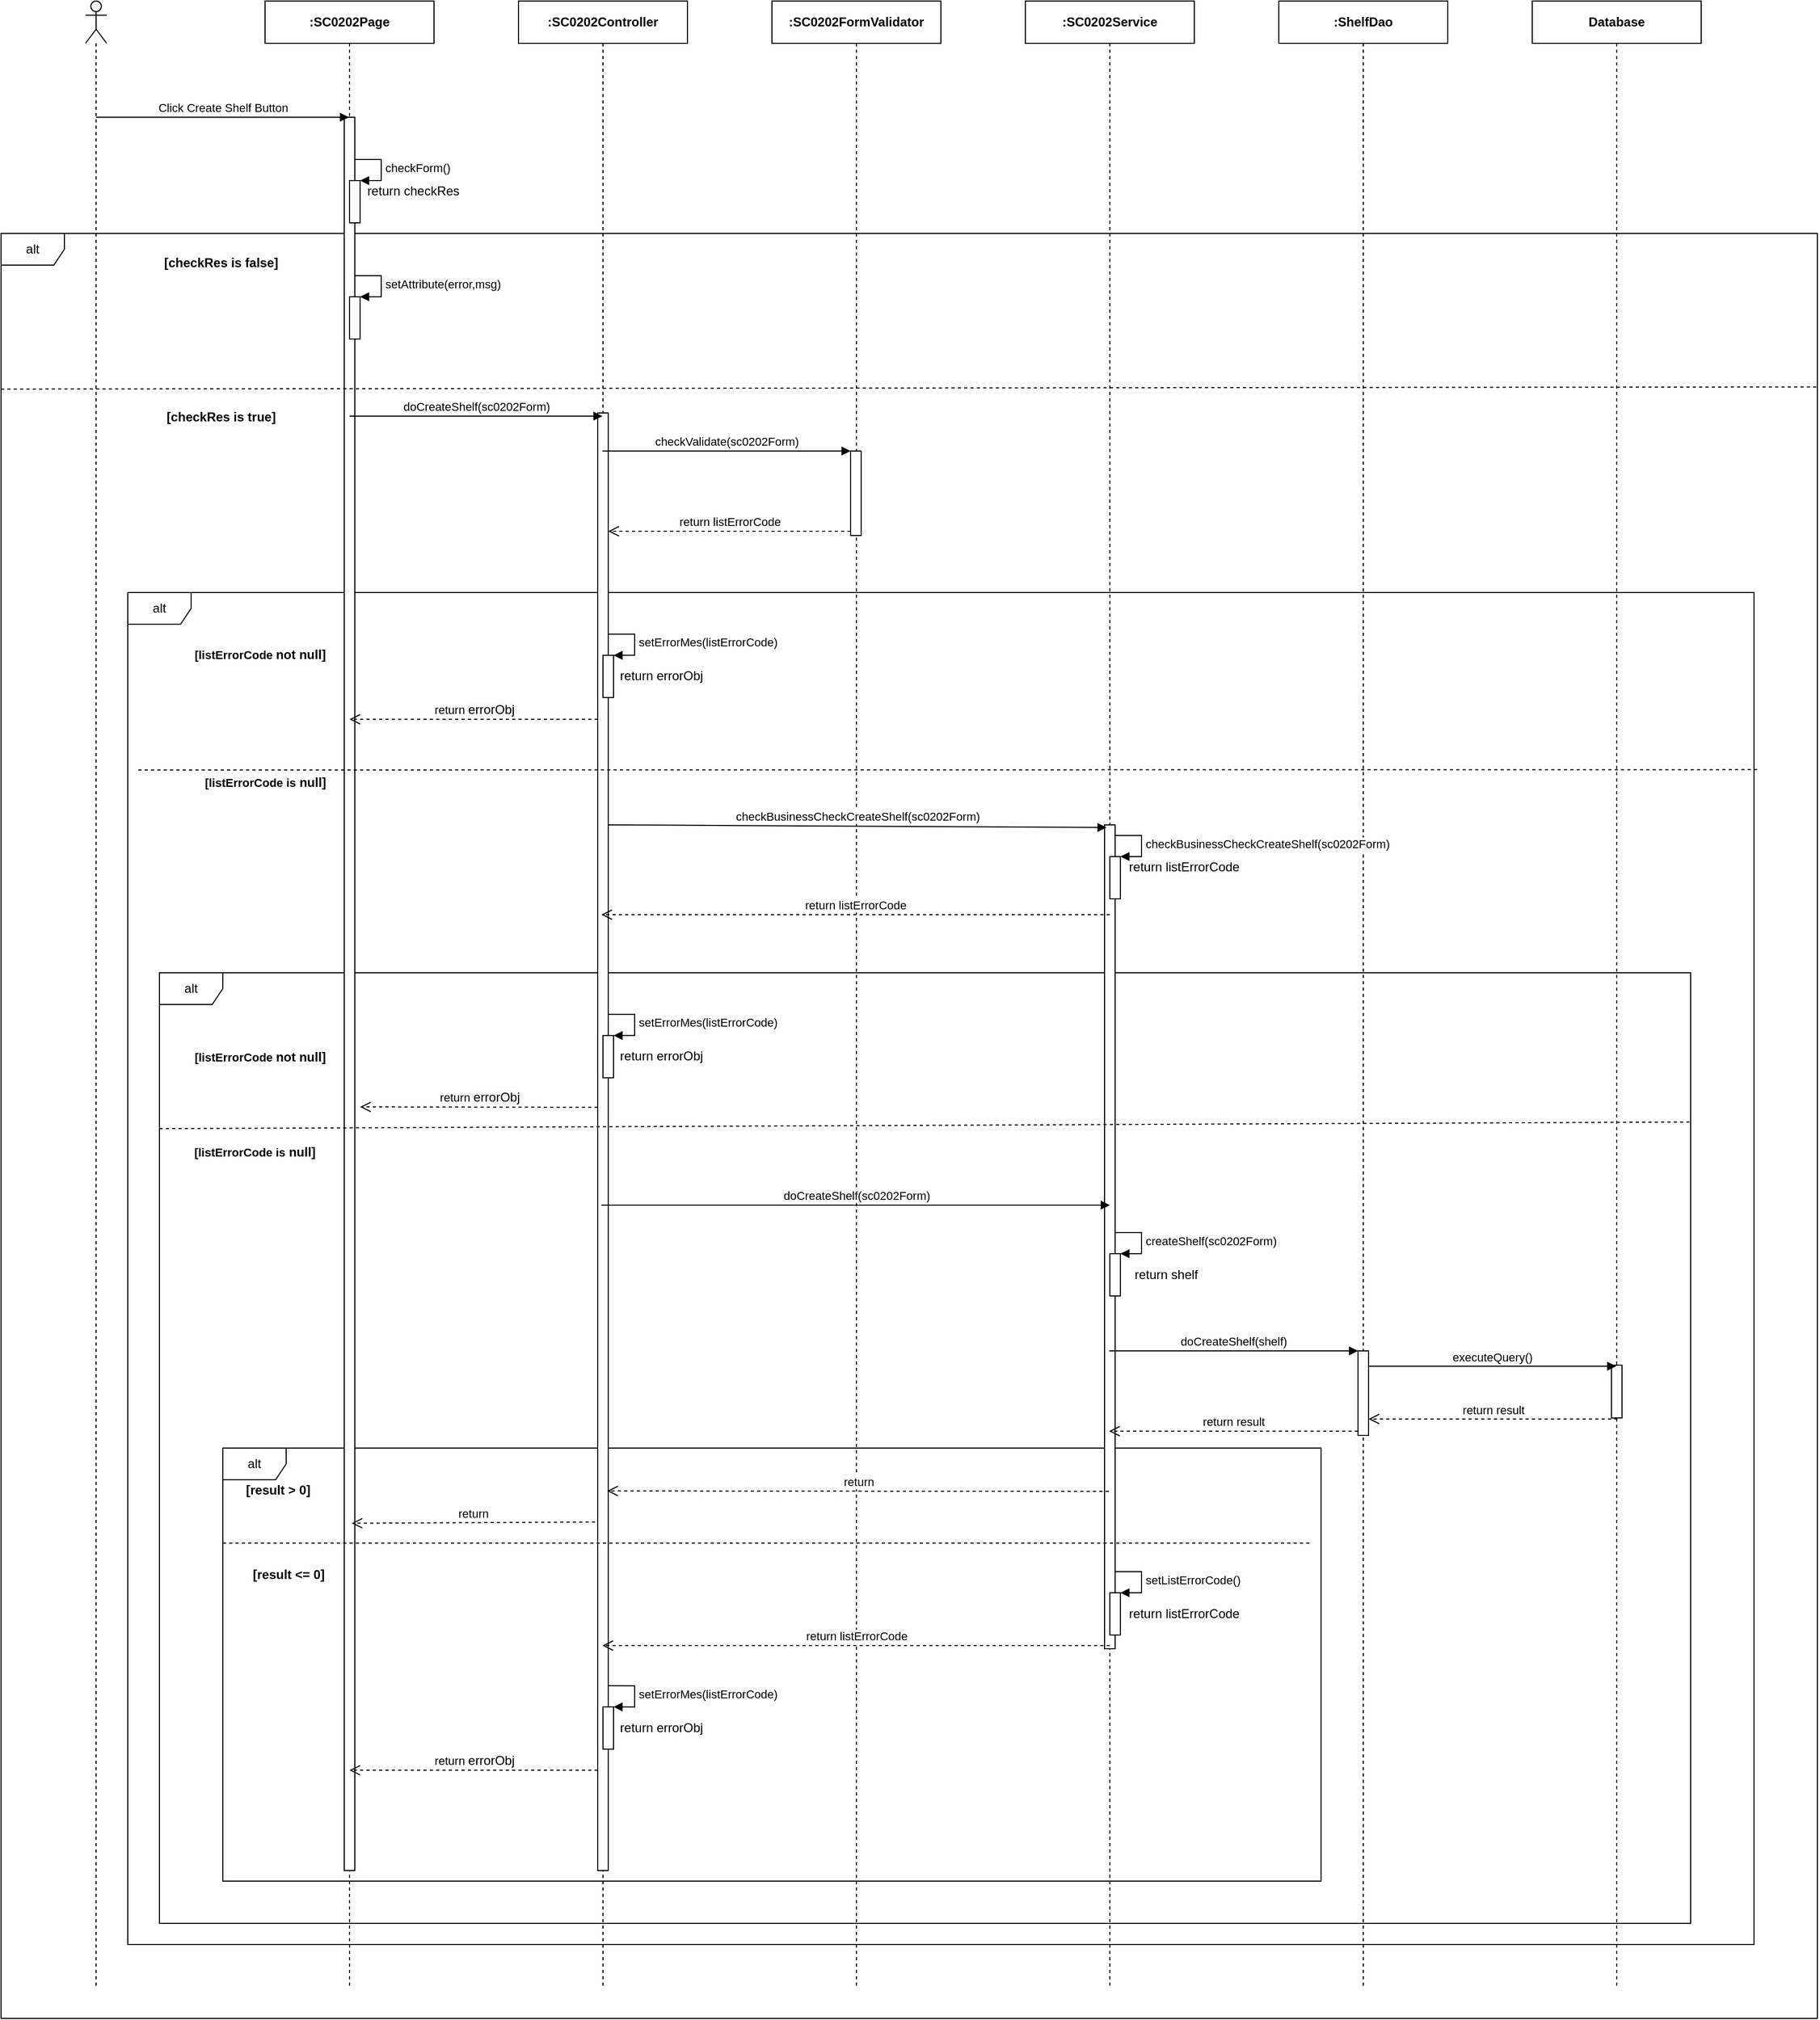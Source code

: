 <mxfile version="14.4.3" type="device" pages="2"><diagram id="6zgcsjymxZ_g00Ho4Uq6" name="Ev02"><mxGraphModel dx="1205" dy="696" grid="1" gridSize="10" guides="1" tooltips="1" connect="1" arrows="1" fold="1" page="1" pageScale="1" pageWidth="850" pageHeight="1100" math="0" shadow="0"><root><mxCell id="0"/><mxCell id="1" parent="0"/><mxCell id="yzwAPXFp-dbg6nOfdKmi-24" value="alt" style="shape=umlFrame;whiteSpace=wrap;html=1;" parent="1" vertex="1"><mxGeometry x="440" y="1450" width="1040" height="410" as="geometry"/></mxCell><mxCell id="FdkR-6frvqI1w1oyDN4N-1" value="alt" style="shape=umlFrame;whiteSpace=wrap;html=1;" parent="1" vertex="1"><mxGeometry x="230" y="300" width="1720" height="1690" as="geometry"/></mxCell><mxCell id="yzwAPXFp-dbg6nOfdKmi-1" value="alt" style="shape=umlFrame;whiteSpace=wrap;html=1;" parent="1" vertex="1"><mxGeometry x="350" y="640" width="1540" height="1280" as="geometry"/></mxCell><mxCell id="yzwAPXFp-dbg6nOfdKmi-7" value="alt" style="shape=umlFrame;whiteSpace=wrap;html=1;" parent="1" vertex="1"><mxGeometry x="380" y="1000" width="1450" height="900" as="geometry"/></mxCell><mxCell id="FdkR-6frvqI1w1oyDN4N-3" value="" style="shape=umlLifeline;participant=umlActor;perimeter=lifelinePerimeter;whiteSpace=wrap;html=1;container=1;collapsible=0;recursiveResize=0;verticalAlign=top;spacingTop=36;outlineConnect=0;" parent="1" vertex="1"><mxGeometry x="310" y="80" width="20" height="1880" as="geometry"/></mxCell><mxCell id="FdkR-6frvqI1w1oyDN4N-4" value="&lt;b&gt;:SC0202Page&lt;/b&gt;" style="shape=umlLifeline;perimeter=lifelinePerimeter;whiteSpace=wrap;html=1;container=1;collapsible=0;recursiveResize=0;outlineConnect=0;" parent="1" vertex="1"><mxGeometry x="480" y="80" width="160" height="1880" as="geometry"/></mxCell><mxCell id="FdkR-6frvqI1w1oyDN4N-5" value="" style="html=1;points=[];perimeter=orthogonalPerimeter;" parent="FdkR-6frvqI1w1oyDN4N-4" vertex="1"><mxGeometry x="75" y="110" width="10" height="1660" as="geometry"/></mxCell><mxCell id="FdkR-6frvqI1w1oyDN4N-6" value="&lt;b&gt;:ShelfDao&lt;/b&gt;" style="shape=umlLifeline;perimeter=lifelinePerimeter;whiteSpace=wrap;html=1;container=1;collapsible=0;recursiveResize=0;outlineConnect=0;" parent="1" vertex="1"><mxGeometry x="1440" y="80" width="160" height="1880" as="geometry"/></mxCell><mxCell id="FdkR-6frvqI1w1oyDN4N-7" value="&lt;b&gt;:&lt;/b&gt;&lt;b&gt;SC0202&lt;/b&gt;&lt;b&gt;Service&lt;/b&gt;" style="shape=umlLifeline;perimeter=lifelinePerimeter;whiteSpace=wrap;html=1;container=1;collapsible=0;recursiveResize=0;outlineConnect=0;" parent="1" vertex="1"><mxGeometry x="1200" y="80" width="160" height="1880" as="geometry"/></mxCell><mxCell id="FdkR-6frvqI1w1oyDN4N-8" value="" style="html=1;points=[];perimeter=orthogonalPerimeter;" parent="FdkR-6frvqI1w1oyDN4N-7" vertex="1"><mxGeometry x="75" y="780" width="10" height="780" as="geometry"/></mxCell><mxCell id="FdkR-6frvqI1w1oyDN4N-9" value="&lt;b&gt;:SC0202FormValidator&lt;/b&gt;" style="shape=umlLifeline;perimeter=lifelinePerimeter;whiteSpace=wrap;html=1;container=1;collapsible=0;recursiveResize=0;outlineConnect=0;" parent="1" vertex="1"><mxGeometry x="960" y="80" width="160" height="1880" as="geometry"/></mxCell><mxCell id="FdkR-6frvqI1w1oyDN4N-10" value="&lt;b&gt;:SC0202Controller&lt;/b&gt;" style="shape=umlLifeline;perimeter=lifelinePerimeter;whiteSpace=wrap;html=1;container=1;collapsible=0;recursiveResize=0;outlineConnect=0;" parent="1" vertex="1"><mxGeometry x="720" y="80" width="160" height="1880" as="geometry"/></mxCell><mxCell id="FdkR-6frvqI1w1oyDN4N-11" value="" style="html=1;points=[];perimeter=orthogonalPerimeter;" parent="FdkR-6frvqI1w1oyDN4N-10" vertex="1"><mxGeometry x="75" y="390" width="10" height="1380" as="geometry"/></mxCell><mxCell id="FdkR-6frvqI1w1oyDN4N-12" value="Click Create Shelf Button" style="html=1;verticalAlign=bottom;endArrow=block;" parent="1" target="FdkR-6frvqI1w1oyDN4N-4" edge="1"><mxGeometry width="80" relative="1" as="geometry"><mxPoint x="320" y="190" as="sourcePoint"/><mxPoint x="400" y="190" as="targetPoint"/></mxGeometry></mxCell><mxCell id="FdkR-6frvqI1w1oyDN4N-13" value="doCreateShelf(sc0202Form)" style="html=1;verticalAlign=bottom;endArrow=block;" parent="1" edge="1"><mxGeometry width="80" relative="1" as="geometry"><mxPoint x="560" y="473.0" as="sourcePoint"/><mxPoint x="799.5" y="473.0" as="targetPoint"/></mxGeometry></mxCell><mxCell id="FdkR-6frvqI1w1oyDN4N-14" value="" style="html=1;points=[];perimeter=orthogonalPerimeter;" parent="1" vertex="1"><mxGeometry x="1034.5" y="506" width="10" height="80" as="geometry"/></mxCell><mxCell id="FdkR-6frvqI1w1oyDN4N-15" value="checkValidate(sc0202Form)" style="html=1;verticalAlign=bottom;endArrow=block;entryX=0;entryY=0;" parent="1" target="FdkR-6frvqI1w1oyDN4N-14" edge="1"><mxGeometry relative="1" as="geometry"><mxPoint x="799.5" y="506" as="sourcePoint"/></mxGeometry></mxCell><mxCell id="FdkR-6frvqI1w1oyDN4N-16" value="return listErrorCode" style="html=1;verticalAlign=bottom;endArrow=open;dashed=1;endSize=8;exitX=0;exitY=0.95;" parent="1" source="FdkR-6frvqI1w1oyDN4N-14" edge="1"><mxGeometry relative="1" as="geometry"><mxPoint x="805" y="582" as="targetPoint"/></mxGeometry></mxCell><mxCell id="FdkR-6frvqI1w1oyDN4N-21" value="checkBusinessCheckCreateShelf(sc0202Form)" style="html=1;verticalAlign=bottom;endArrow=block;entryX=0.188;entryY=0.015;entryDx=0;entryDy=0;entryPerimeter=0;" parent="1" edge="1"><mxGeometry relative="1" as="geometry"><mxPoint x="805" y="860.0" as="sourcePoint"/><mxPoint x="1276.88" y="862.45" as="targetPoint"/></mxGeometry></mxCell><mxCell id="FdkR-6frvqI1w1oyDN4N-22" value="return listErrorCode" style="html=1;verticalAlign=bottom;endArrow=open;dashed=1;endSize=8;" parent="1" edge="1"><mxGeometry relative="1" as="geometry"><mxPoint x="798.5" y="945" as="targetPoint"/><mxPoint x="1280" y="945" as="sourcePoint"/></mxGeometry></mxCell><mxCell id="FdkR-6frvqI1w1oyDN4N-28" value="doCreateShelf(sc0202Form)" style="html=1;verticalAlign=bottom;endArrow=block;" parent="1" edge="1"><mxGeometry relative="1" as="geometry"><mxPoint x="798.5" y="1220" as="sourcePoint"/><mxPoint x="1280" y="1220" as="targetPoint"/></mxGeometry></mxCell><mxCell id="FdkR-6frvqI1w1oyDN4N-30" value="" style="html=1;points=[];perimeter=orthogonalPerimeter;" parent="1" vertex="1"><mxGeometry x="1280" y="890" width="10" height="40" as="geometry"/></mxCell><mxCell id="FdkR-6frvqI1w1oyDN4N-31" value="&lt;span style=&quot;text-align: center&quot;&gt;checkBusinessCheckCreate&lt;/span&gt;&lt;span style=&quot;text-align: center&quot;&gt;Shelf&lt;/span&gt;&lt;span style=&quot;text-align: center&quot;&gt;(sc0202Form)&lt;/span&gt;" style="edgeStyle=orthogonalEdgeStyle;html=1;align=left;spacingLeft=2;endArrow=block;rounded=0;entryX=1;entryY=0;" parent="1" target="FdkR-6frvqI1w1oyDN4N-30" edge="1"><mxGeometry relative="1" as="geometry"><mxPoint x="1285" y="870" as="sourcePoint"/><Array as="points"><mxPoint x="1310" y="870"/></Array></mxGeometry></mxCell><mxCell id="FdkR-6frvqI1w1oyDN4N-32" value="return listErrorCode" style="text;html=1;align=center;verticalAlign=middle;resizable=0;points=[];autosize=1;" parent="1" vertex="1"><mxGeometry x="1290" y="890" width="120" height="20" as="geometry"/></mxCell><mxCell id="FdkR-6frvqI1w1oyDN4N-33" value="" style="html=1;points=[];perimeter=orthogonalPerimeter;" parent="1" vertex="1"><mxGeometry x="1280" y="1266" width="10" height="40" as="geometry"/></mxCell><mxCell id="FdkR-6frvqI1w1oyDN4N-34" value="create&lt;span style=&quot;text-align: center&quot;&gt;Shelf&lt;/span&gt;(&lt;span style=&quot;text-align: center&quot;&gt;sc0202Form&lt;/span&gt;)" style="edgeStyle=orthogonalEdgeStyle;html=1;align=left;spacingLeft=2;endArrow=block;rounded=0;entryX=1;entryY=0;" parent="1" target="FdkR-6frvqI1w1oyDN4N-33" edge="1"><mxGeometry relative="1" as="geometry"><mxPoint x="1285" y="1246" as="sourcePoint"/><Array as="points"><mxPoint x="1310" y="1246"/></Array></mxGeometry></mxCell><mxCell id="FdkR-6frvqI1w1oyDN4N-35" value="return shelf" style="text;html=1;align=center;verticalAlign=middle;resizable=0;points=[];autosize=1;" parent="1" vertex="1"><mxGeometry x="1293" y="1276" width="80" height="20" as="geometry"/></mxCell><mxCell id="FdkR-6frvqI1w1oyDN4N-36" value="" style="html=1;points=[];perimeter=orthogonalPerimeter;" parent="1" vertex="1"><mxGeometry x="1515" y="1358" width="10" height="80" as="geometry"/></mxCell><mxCell id="FdkR-6frvqI1w1oyDN4N-37" value="doCreateShelf(shelf)" style="html=1;verticalAlign=bottom;endArrow=block;entryX=0;entryY=0;" parent="1" target="FdkR-6frvqI1w1oyDN4N-36" edge="1"><mxGeometry relative="1" as="geometry"><mxPoint x="1279.324" y="1358" as="sourcePoint"/></mxGeometry></mxCell><mxCell id="FdkR-6frvqI1w1oyDN4N-38" value="return result" style="html=1;verticalAlign=bottom;endArrow=open;dashed=1;endSize=8;exitX=0;exitY=0.95;" parent="1" source="FdkR-6frvqI1w1oyDN4N-36" edge="1"><mxGeometry relative="1" as="geometry"><mxPoint x="1279.324" y="1434.0" as="targetPoint"/></mxGeometry></mxCell><mxCell id="FdkR-6frvqI1w1oyDN4N-40" value="" style="html=1;points=[];perimeter=orthogonalPerimeter;" parent="1" vertex="1"><mxGeometry x="560" y="250" width="10" height="40" as="geometry"/></mxCell><mxCell id="FdkR-6frvqI1w1oyDN4N-41" value="checkForm()" style="edgeStyle=orthogonalEdgeStyle;html=1;align=left;spacingLeft=2;endArrow=block;rounded=0;entryX=1;entryY=0;" parent="1" target="FdkR-6frvqI1w1oyDN4N-40" edge="1"><mxGeometry relative="1" as="geometry"><mxPoint x="565" y="230" as="sourcePoint"/><Array as="points"><mxPoint x="590" y="230"/></Array></mxGeometry></mxCell><mxCell id="FdkR-6frvqI1w1oyDN4N-42" value="return checkRes" style="text;html=1;align=center;verticalAlign=middle;resizable=0;points=[];autosize=1;" parent="1" vertex="1"><mxGeometry x="570" y="250" width="100" height="20" as="geometry"/></mxCell><mxCell id="FdkR-6frvqI1w1oyDN4N-43" value="&lt;b&gt;[checkRes is false]&lt;/b&gt;" style="text;html=1;align=center;verticalAlign=middle;resizable=0;points=[];autosize=1;" parent="1" vertex="1"><mxGeometry x="377.5" y="318" width="120" height="20" as="geometry"/></mxCell><mxCell id="FdkR-6frvqI1w1oyDN4N-44" value="" style="html=1;points=[];perimeter=orthogonalPerimeter;" parent="1" vertex="1"><mxGeometry x="560" y="360" width="10" height="40" as="geometry"/></mxCell><mxCell id="FdkR-6frvqI1w1oyDN4N-45" value="setAttribute(error,msg)" style="edgeStyle=orthogonalEdgeStyle;html=1;align=left;spacingLeft=2;endArrow=block;rounded=0;entryX=1;entryY=0;" parent="1" target="FdkR-6frvqI1w1oyDN4N-44" edge="1"><mxGeometry relative="1" as="geometry"><mxPoint x="565" y="340" as="sourcePoint"/><Array as="points"><mxPoint x="590" y="340"/></Array></mxGeometry></mxCell><mxCell id="FdkR-6frvqI1w1oyDN4N-47" value="" style="endArrow=none;dashed=1;html=1;exitX=0;exitY=0.126;exitDx=0;exitDy=0;exitPerimeter=0;entryX=1;entryY=0.086;entryDx=0;entryDy=0;entryPerimeter=0;" parent="1" edge="1" target="FdkR-6frvqI1w1oyDN4N-1"><mxGeometry width="50" height="50" relative="1" as="geometry"><mxPoint x="230" y="447.36" as="sourcePoint"/><mxPoint x="1645.64" y="446" as="targetPoint"/></mxGeometry></mxCell><mxCell id="FdkR-6frvqI1w1oyDN4N-48" value="&lt;b&gt;[checkRes is true]&lt;/b&gt;" style="text;html=1;align=center;verticalAlign=middle;resizable=0;points=[];autosize=1;" parent="1" vertex="1"><mxGeometry x="377.5" y="464" width="120" height="20" as="geometry"/></mxCell><mxCell id="yzwAPXFp-dbg6nOfdKmi-2" value="&lt;b&gt;&lt;span style=&quot;font-size: 11px ; background-color: rgb(255 , 255 , 255)&quot;&gt;[listErrorCode&amp;nbsp;&lt;/span&gt;not null]&lt;/b&gt;" style="text;html=1;align=center;verticalAlign=middle;resizable=0;points=[];autosize=1;" parent="1" vertex="1"><mxGeometry x="405" y="689.41" width="140" height="20" as="geometry"/></mxCell><mxCell id="yzwAPXFp-dbg6nOfdKmi-3" value="" style="html=1;points=[];perimeter=orthogonalPerimeter;" parent="1" vertex="1"><mxGeometry x="800" y="699.41" width="10" height="40" as="geometry"/></mxCell><mxCell id="yzwAPXFp-dbg6nOfdKmi-4" value="setErrorMes(listErrorCode)" style="edgeStyle=orthogonalEdgeStyle;html=1;align=left;spacingLeft=2;endArrow=block;rounded=0;entryX=1;entryY=0;" parent="1" target="yzwAPXFp-dbg6nOfdKmi-3" edge="1"><mxGeometry relative="1" as="geometry"><mxPoint x="805" y="679.41" as="sourcePoint"/><Array as="points"><mxPoint x="830" y="679.41"/></Array></mxGeometry></mxCell><mxCell id="yzwAPXFp-dbg6nOfdKmi-5" value="return&amp;nbsp;&lt;span style=&quot;font-size: 12px ; background-color: rgb(248 , 249 , 250)&quot;&gt;errorObj&lt;/span&gt;" style="html=1;verticalAlign=bottom;endArrow=open;dashed=1;endSize=8;" parent="1" edge="1"><mxGeometry relative="1" as="geometry"><mxPoint x="795" y="760.0" as="sourcePoint"/><mxPoint x="560" y="760.0" as="targetPoint"/></mxGeometry></mxCell><mxCell id="yzwAPXFp-dbg6nOfdKmi-6" value="return errorObj" style="text;html=1;align=center;verticalAlign=middle;resizable=0;points=[];autosize=1;" parent="1" vertex="1"><mxGeometry x="810" y="709.41" width="90" height="20" as="geometry"/></mxCell><mxCell id="yzwAPXFp-dbg6nOfdKmi-8" value="&lt;b&gt;&lt;span style=&quot;font-size: 11px ; background-color: rgb(255 , 255 , 255)&quot;&gt;[listErrorCode&amp;nbsp;&lt;/span&gt;not null]&lt;/b&gt;" style="text;html=1;align=center;verticalAlign=middle;resizable=0;points=[];autosize=1;" parent="1" vertex="1"><mxGeometry x="405" y="1070" width="140" height="20" as="geometry"/></mxCell><mxCell id="yzwAPXFp-dbg6nOfdKmi-9" value="" style="html=1;points=[];perimeter=orthogonalPerimeter;" parent="1" vertex="1"><mxGeometry x="800" y="1059.41" width="10" height="40" as="geometry"/></mxCell><mxCell id="yzwAPXFp-dbg6nOfdKmi-10" value="setErrorMes(listErrorCode)" style="edgeStyle=orthogonalEdgeStyle;html=1;align=left;spacingLeft=2;endArrow=block;rounded=0;entryX=1;entryY=0;" parent="1" target="yzwAPXFp-dbg6nOfdKmi-9" edge="1"><mxGeometry relative="1" as="geometry"><mxPoint x="805" y="1039.41" as="sourcePoint"/><Array as="points"><mxPoint x="830" y="1039.41"/></Array></mxGeometry></mxCell><mxCell id="yzwAPXFp-dbg6nOfdKmi-11" value="return&amp;nbsp;&lt;span style=&quot;font-size: 12px ; background-color: rgb(248 , 249 , 250)&quot;&gt;errorObj&lt;/span&gt;" style="html=1;verticalAlign=bottom;endArrow=open;dashed=1;endSize=8;" parent="1" edge="1"><mxGeometry relative="1" as="geometry"><mxPoint x="795" y="1127.41" as="sourcePoint"/><mxPoint x="570" y="1127" as="targetPoint"/></mxGeometry></mxCell><mxCell id="yzwAPXFp-dbg6nOfdKmi-12" value="return errorObj" style="text;html=1;align=center;verticalAlign=middle;resizable=0;points=[];autosize=1;" parent="1" vertex="1"><mxGeometry x="810" y="1069.41" width="90" height="20" as="geometry"/></mxCell><mxCell id="yzwAPXFp-dbg6nOfdKmi-15" value="" style="html=1;points=[];perimeter=orthogonalPerimeter;" parent="1" vertex="1"><mxGeometry x="1280" y="1587" width="10" height="40" as="geometry"/></mxCell><mxCell id="yzwAPXFp-dbg6nOfdKmi-16" value="setListErrorCode()" style="edgeStyle=orthogonalEdgeStyle;html=1;align=left;spacingLeft=2;endArrow=block;rounded=0;entryX=1;entryY=0;" parent="1" target="yzwAPXFp-dbg6nOfdKmi-15" edge="1"><mxGeometry relative="1" as="geometry"><mxPoint x="1285" y="1567" as="sourcePoint"/><Array as="points"><mxPoint x="1310" y="1567"/></Array></mxGeometry></mxCell><mxCell id="yzwAPXFp-dbg6nOfdKmi-17" value="return listErrorCode" style="text;html=1;align=center;verticalAlign=middle;resizable=0;points=[];autosize=1;" parent="1" vertex="1"><mxGeometry x="1290" y="1597" width="120" height="20" as="geometry"/></mxCell><mxCell id="yzwAPXFp-dbg6nOfdKmi-18" value="" style="html=1;points=[];perimeter=orthogonalPerimeter;" parent="1" vertex="1"><mxGeometry x="800" y="1695.06" width="10" height="40" as="geometry"/></mxCell><mxCell id="yzwAPXFp-dbg6nOfdKmi-19" value="setErrorMes(listErrorCode)" style="edgeStyle=orthogonalEdgeStyle;html=1;align=left;spacingLeft=2;endArrow=block;rounded=0;entryX=1;entryY=0;" parent="1" target="yzwAPXFp-dbg6nOfdKmi-18" edge="1"><mxGeometry relative="1" as="geometry"><mxPoint x="805" y="1675.06" as="sourcePoint"/><Array as="points"><mxPoint x="830" y="1675.06"/></Array></mxGeometry></mxCell><mxCell id="yzwAPXFp-dbg6nOfdKmi-20" value="return&amp;nbsp;&lt;span style=&quot;font-size: 12px ; background-color: rgb(248 , 249 , 250)&quot;&gt;errorObj&lt;/span&gt;" style="html=1;verticalAlign=bottom;endArrow=open;dashed=1;endSize=8;" parent="1" edge="1"><mxGeometry relative="1" as="geometry"><mxPoint x="795" y="1755.06" as="sourcePoint"/><mxPoint x="560" y="1755.06" as="targetPoint"/></mxGeometry></mxCell><mxCell id="yzwAPXFp-dbg6nOfdKmi-21" value="return errorObj" style="text;html=1;align=center;verticalAlign=middle;resizable=0;points=[];autosize=1;" parent="1" vertex="1"><mxGeometry x="810" y="1705.06" width="90" height="20" as="geometry"/></mxCell><mxCell id="yzwAPXFp-dbg6nOfdKmi-22" value="return listErrorCode" style="html=1;verticalAlign=bottom;endArrow=open;dashed=1;endSize=8;" parent="1" edge="1"><mxGeometry relative="1" as="geometry"><mxPoint x="799.5" y="1637" as="targetPoint"/><mxPoint x="1280" y="1637" as="sourcePoint"/></mxGeometry></mxCell><mxCell id="RIfPgvgA9GkvsjKiXeQe-2" value="" style="endArrow=none;dashed=1;html=1;entryX=1.002;entryY=0.131;entryDx=0;entryDy=0;entryPerimeter=0;" parent="1" target="yzwAPXFp-dbg6nOfdKmi-1" edge="1"><mxGeometry width="50" height="50" relative="1" as="geometry"><mxPoint x="360" y="808" as="sourcePoint"/><mxPoint x="1000" y="799" as="targetPoint"/></mxGeometry></mxCell><mxCell id="RIfPgvgA9GkvsjKiXeQe-4" value="&lt;b&gt;&lt;span style=&quot;font-size: 11px ; background-color: rgb(255 , 255 , 255)&quot;&gt;[listErrorCode is&lt;/span&gt;&amp;nbsp;null]&lt;/b&gt;" style="text;html=1;align=center;verticalAlign=middle;resizable=0;points=[];autosize=1;" parent="1" vertex="1"><mxGeometry x="415" y="810" width="130" height="20" as="geometry"/></mxCell><mxCell id="RIfPgvgA9GkvsjKiXeQe-6" value="&lt;b&gt;&lt;span style=&quot;font-size: 11px ; background-color: rgb(255 , 255 , 255)&quot;&gt;[listErrorCode is&lt;/span&gt;&amp;nbsp;null]&lt;/b&gt;" style="text;html=1;align=center;verticalAlign=middle;resizable=0;points=[];autosize=1;" parent="1" vertex="1"><mxGeometry x="405" y="1160" width="130" height="20" as="geometry"/></mxCell><mxCell id="RIfPgvgA9GkvsjKiXeQe-7" value="" style="endArrow=none;dashed=1;html=1;exitX=0;exitY=0.164;exitDx=0;exitDy=0;exitPerimeter=0;entryX=1.001;entryY=0.157;entryDx=0;entryDy=0;entryPerimeter=0;" parent="1" source="yzwAPXFp-dbg6nOfdKmi-7" edge="1" target="yzwAPXFp-dbg6nOfdKmi-7"><mxGeometry width="50" height="50" relative="1" as="geometry"><mxPoint x="430" y="1140" as="sourcePoint"/><mxPoint x="1540" y="1140" as="targetPoint"/></mxGeometry></mxCell><mxCell id="RIfPgvgA9GkvsjKiXeQe-8" value="&lt;b&gt;[result &amp;gt; 0]&lt;/b&gt;" style="text;html=1;strokeColor=none;fillColor=none;align=center;verticalAlign=middle;whiteSpace=wrap;rounded=0;" parent="1" vertex="1"><mxGeometry x="450" y="1480" width="85" height="20" as="geometry"/></mxCell><mxCell id="RIfPgvgA9GkvsjKiXeQe-9" value="" style="endArrow=none;dashed=1;html=1;" parent="1" edge="1"><mxGeometry width="50" height="50" relative="1" as="geometry"><mxPoint x="440" y="1540" as="sourcePoint"/><mxPoint x="1470" y="1540" as="targetPoint"/></mxGeometry></mxCell><mxCell id="RIfPgvgA9GkvsjKiXeQe-10" value="&lt;b&gt;[result &amp;lt;= 0]&lt;/b&gt;" style="text;html=1;strokeColor=none;fillColor=none;align=center;verticalAlign=middle;whiteSpace=wrap;rounded=0;" parent="1" vertex="1"><mxGeometry x="460" y="1560" width="85" height="20" as="geometry"/></mxCell><mxCell id="RIfPgvgA9GkvsjKiXeQe-11" value="return" style="html=1;verticalAlign=bottom;endArrow=open;dashed=1;endSize=8;entryX=1;entryY=0.749;entryDx=0;entryDy=0;entryPerimeter=0;" parent="1" edge="1"><mxGeometry relative="1" as="geometry"><mxPoint x="804" y="1490.62" as="targetPoint"/><mxPoint x="1279" y="1491" as="sourcePoint"/></mxGeometry></mxCell><mxCell id="RIfPgvgA9GkvsjKiXeQe-12" value="return" style="html=1;verticalAlign=bottom;endArrow=open;dashed=1;endSize=8;exitX=-0.2;exitY=0.747;entryX=1;entryY=0.749;entryDx=0;entryDy=0;entryPerimeter=0;exitDx=0;exitDy=0;exitPerimeter=0;" parent="1" edge="1"><mxGeometry relative="1" as="geometry"><mxPoint x="562" y="1521.2" as="targetPoint"/><mxPoint x="792.5" y="1520.0" as="sourcePoint"/></mxGeometry></mxCell><mxCell id="1MQxS8ZW6izH8ec9VY90-1" value="&lt;b&gt;Database&lt;/b&gt;" style="shape=umlLifeline;perimeter=lifelinePerimeter;whiteSpace=wrap;html=1;container=1;collapsible=0;recursiveResize=0;outlineConnect=0;" vertex="1" parent="1"><mxGeometry x="1680" y="80" width="160" height="1880" as="geometry"/></mxCell><mxCell id="1MQxS8ZW6izH8ec9VY90-2" value="" style="html=1;points=[];perimeter=orthogonalPerimeter;" vertex="1" parent="1"><mxGeometry x="1755" y="1371.5" width="10" height="50" as="geometry"/></mxCell><mxCell id="1MQxS8ZW6izH8ec9VY90-3" value="executeQuery()" style="html=1;verticalAlign=bottom;endArrow=block;" edge="1" parent="1"><mxGeometry relative="1" as="geometry"><mxPoint x="1525.004" y="1372.5" as="sourcePoint"/><mxPoint x="1759.5" y="1372.5" as="targetPoint"/></mxGeometry></mxCell><mxCell id="1MQxS8ZW6izH8ec9VY90-4" value="return result" style="html=1;verticalAlign=bottom;endArrow=open;dashed=1;endSize=8;exitX=0;exitY=0.95;" edge="1" parent="1"><mxGeometry relative="1" as="geometry"><mxPoint x="1525.004" y="1422.5" as="targetPoint"/><mxPoint x="1760.68" y="1422.5" as="sourcePoint"/></mxGeometry></mxCell></root></mxGraphModel></diagram><diagram id="CqH3YbV1i5Tjmn0roS_3" name="Ev03"><mxGraphModel dx="1024" dy="592" grid="1" gridSize="10" guides="1" tooltips="1" connect="1" arrows="1" fold="1" page="1" pageScale="1" pageWidth="850" pageHeight="1100" math="0" shadow="0"><root><mxCell id="v7I4dgyM7oQlbxng4GPd-0"/><mxCell id="v7I4dgyM7oQlbxng4GPd-1" parent="v7I4dgyM7oQlbxng4GPd-0"/><mxCell id="v7I4dgyM7oQlbxng4GPd-2" value="" style="shape=umlLifeline;participant=umlActor;perimeter=lifelinePerimeter;whiteSpace=wrap;html=1;container=1;collapsible=0;recursiveResize=0;verticalAlign=top;spacingTop=36;outlineConnect=0;" parent="v7I4dgyM7oQlbxng4GPd-1" vertex="1"><mxGeometry x="310" y="80" width="20" height="320" as="geometry"/></mxCell><mxCell id="v7I4dgyM7oQlbxng4GPd-3" value="&lt;b&gt;:SC0202Page&lt;/b&gt;" style="shape=umlLifeline;perimeter=lifelinePerimeter;whiteSpace=wrap;html=1;container=1;collapsible=0;recursiveResize=0;outlineConnect=0;" parent="v7I4dgyM7oQlbxng4GPd-1" vertex="1"><mxGeometry x="480" y="80" width="160" height="320" as="geometry"/></mxCell><mxCell id="v7I4dgyM7oQlbxng4GPd-4" value="" style="html=1;points=[];perimeter=orthogonalPerimeter;" parent="v7I4dgyM7oQlbxng4GPd-3" vertex="1"><mxGeometry x="75" y="110" width="10" height="90" as="geometry"/></mxCell><mxCell id="v7I4dgyM7oQlbxng4GPd-5" value="&lt;b&gt;:SC0200Page&lt;/b&gt;" style="shape=umlLifeline;perimeter=lifelinePerimeter;whiteSpace=wrap;html=1;container=1;collapsible=0;recursiveResize=0;outlineConnect=0;" parent="v7I4dgyM7oQlbxng4GPd-1" vertex="1"><mxGeometry x="720" y="80" width="160" height="320" as="geometry"/></mxCell><mxCell id="v7I4dgyM7oQlbxng4GPd-6" value="Click Button Back" style="html=1;verticalAlign=bottom;endArrow=block;" parent="v7I4dgyM7oQlbxng4GPd-1" target="v7I4dgyM7oQlbxng4GPd-3" edge="1"><mxGeometry width="80" relative="1" as="geometry"><mxPoint x="320" y="190" as="sourcePoint"/><mxPoint x="400" y="190" as="targetPoint"/></mxGeometry></mxCell><mxCell id="v7I4dgyM7oQlbxng4GPd-7" value="changeScreen(&quot;SC0200&quot;)" style="html=1;verticalAlign=bottom;endArrow=block;" parent="v7I4dgyM7oQlbxng4GPd-1" edge="1"><mxGeometry width="80" relative="1" as="geometry"><mxPoint x="560" y="279" as="sourcePoint"/><mxPoint x="799.5" y="279" as="targetPoint"/></mxGeometry></mxCell></root></mxGraphModel></diagram></mxfile>